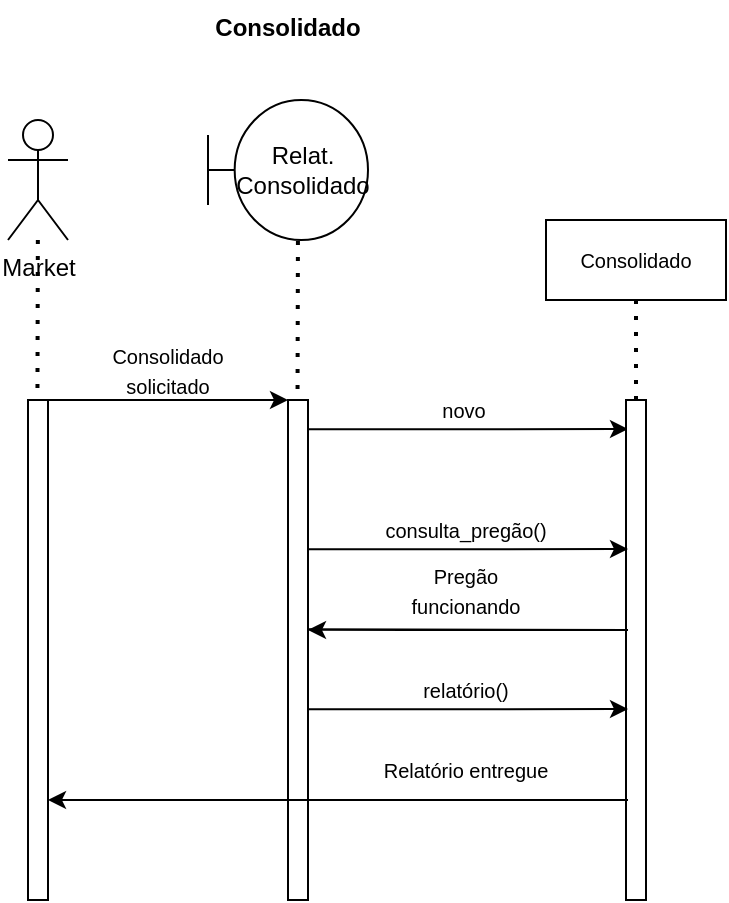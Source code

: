 <mxfile version="18.0.6" type="device"><diagram id="MeicQ4PuCm7g1kjI0oHm" name="Página-1"><mxGraphModel dx="484" dy="597" grid="1" gridSize="10" guides="1" tooltips="1" connect="1" arrows="1" fold="1" page="1" pageScale="1" pageWidth="827" pageHeight="1169" math="0" shadow="0"><root><mxCell id="0"/><mxCell id="1" parent="0"/><mxCell id="1lOiSd0VeO_-Gh1iJcAM-22" value="Market" style="shape=umlActor;verticalLabelPosition=bottom;verticalAlign=top;html=1;outlineConnect=0;" vertex="1" parent="1"><mxGeometry x="110" y="750" width="30" height="60" as="geometry"/></mxCell><mxCell id="1lOiSd0VeO_-Gh1iJcAM-23" value="" style="html=1;points=[];perimeter=orthogonalPerimeter;" vertex="1" parent="1"><mxGeometry x="120" y="890" width="10" height="250" as="geometry"/></mxCell><mxCell id="1lOiSd0VeO_-Gh1iJcAM-24" value="" style="endArrow=none;dashed=1;html=1;dashPattern=1 3;strokeWidth=2;rounded=0;entryX=0.472;entryY=-0.002;entryDx=0;entryDy=0;entryPerimeter=0;" edge="1" parent="1" source="1lOiSd0VeO_-Gh1iJcAM-22" target="1lOiSd0VeO_-Gh1iJcAM-23"><mxGeometry width="50" height="50" relative="1" as="geometry"><mxPoint x="350" y="1050" as="sourcePoint"/><mxPoint x="125" y="880" as="targetPoint"/></mxGeometry></mxCell><mxCell id="1lOiSd0VeO_-Gh1iJcAM-25" value="" style="html=1;points=[];perimeter=orthogonalPerimeter;" vertex="1" parent="1"><mxGeometry x="250" y="890" width="10" height="250" as="geometry"/></mxCell><mxCell id="1lOiSd0VeO_-Gh1iJcAM-26" value="" style="endArrow=classic;html=1;rounded=0;exitX=1;exitY=0.04;exitDx=0;exitDy=0;exitPerimeter=0;entryX=0;entryY=0.04;entryDx=0;entryDy=0;entryPerimeter=0;" edge="1" parent="1"><mxGeometry width="50" height="50" relative="1" as="geometry"><mxPoint x="130" y="890" as="sourcePoint"/><mxPoint x="250" y="890" as="targetPoint"/><Array as="points"><mxPoint x="220" y="890"/></Array></mxGeometry></mxCell><mxCell id="1lOiSd0VeO_-Gh1iJcAM-27" value="" style="endArrow=none;dashed=1;html=1;dashPattern=1 3;strokeWidth=2;rounded=0;entryX=0.472;entryY=-0.002;entryDx=0;entryDy=0;entryPerimeter=0;" edge="1" parent="1"><mxGeometry width="50" height="50" relative="1" as="geometry"><mxPoint x="254.963" y="810.5" as="sourcePoint"/><mxPoint x="254.76" y="890" as="targetPoint"/></mxGeometry></mxCell><mxCell id="1lOiSd0VeO_-Gh1iJcAM-28" value="Relat. Consolidado" style="shape=umlBoundary;whiteSpace=wrap;html=1;" vertex="1" parent="1"><mxGeometry x="210" y="740" width="80" height="70" as="geometry"/></mxCell><mxCell id="1lOiSd0VeO_-Gh1iJcAM-29" value="&lt;span style=&quot;font-size: 10px;&quot;&gt;Consolidado solicitado&lt;/span&gt;" style="text;html=1;strokeColor=none;fillColor=none;align=center;verticalAlign=middle;whiteSpace=wrap;rounded=0;" vertex="1" parent="1"><mxGeometry x="150" y="860" width="80" height="30" as="geometry"/></mxCell><mxCell id="1lOiSd0VeO_-Gh1iJcAM-30" value="" style="endArrow=classic;html=1;rounded=0;exitX=1;exitY=0.04;exitDx=0;exitDy=0;exitPerimeter=0;entryX=0.1;entryY=0.058;entryDx=0;entryDy=0;entryPerimeter=0;" edge="1" parent="1" target="1lOiSd0VeO_-Gh1iJcAM-33"><mxGeometry width="50" height="50" relative="1" as="geometry"><mxPoint x="260" y="904.58" as="sourcePoint"/><mxPoint x="380" y="904.58" as="targetPoint"/><Array as="points"><mxPoint x="350" y="904.58"/></Array></mxGeometry></mxCell><mxCell id="1lOiSd0VeO_-Gh1iJcAM-31" value="Consolidado" style="rounded=0;whiteSpace=wrap;html=1;fontSize=10;" vertex="1" parent="1"><mxGeometry x="379" y="800" width="90" height="40" as="geometry"/></mxCell><mxCell id="1lOiSd0VeO_-Gh1iJcAM-32" value="&lt;font style=&quot;font-size: 10px;&quot;&gt;novo&lt;/font&gt;" style="text;html=1;strokeColor=none;fillColor=none;align=center;verticalAlign=middle;whiteSpace=wrap;rounded=0;" vertex="1" parent="1"><mxGeometry x="298" y="880" width="80" height="30" as="geometry"/></mxCell><mxCell id="1lOiSd0VeO_-Gh1iJcAM-33" value="" style="html=1;points=[];perimeter=orthogonalPerimeter;fontSize=10;" vertex="1" parent="1"><mxGeometry x="419" y="890" width="10" height="250" as="geometry"/></mxCell><mxCell id="1lOiSd0VeO_-Gh1iJcAM-34" value="" style="endArrow=none;dashed=1;html=1;dashPattern=1 3;strokeWidth=2;rounded=0;fontSize=10;entryX=0.5;entryY=1;entryDx=0;entryDy=0;" edge="1" parent="1" target="1lOiSd0VeO_-Gh1iJcAM-31"><mxGeometry width="50" height="50" relative="1" as="geometry"><mxPoint x="424" y="890" as="sourcePoint"/><mxPoint x="230" y="960" as="targetPoint"/></mxGeometry></mxCell><mxCell id="1lOiSd0VeO_-Gh1iJcAM-35" value="" style="endArrow=classic;html=1;rounded=0;exitX=1;exitY=0.04;exitDx=0;exitDy=0;exitPerimeter=0;entryX=0.1;entryY=0.338;entryDx=0;entryDy=0;entryPerimeter=0;" edge="1" parent="1"><mxGeometry width="50" height="50" relative="1" as="geometry"><mxPoint x="260" y="964.58" as="sourcePoint"/><mxPoint x="420" y="964.5" as="targetPoint"/><Array as="points"><mxPoint x="350" y="964.58"/></Array></mxGeometry></mxCell><mxCell id="1lOiSd0VeO_-Gh1iJcAM-36" value="&lt;font style=&quot;font-size: 10px;&quot;&gt;consulta_pregão()&lt;/font&gt;" style="text;html=1;strokeColor=none;fillColor=none;align=center;verticalAlign=middle;whiteSpace=wrap;rounded=0;" vertex="1" parent="1"><mxGeometry x="299" y="940" width="80" height="30" as="geometry"/></mxCell><mxCell id="1lOiSd0VeO_-Gh1iJcAM-37" value="" style="endArrow=classic;html=1;rounded=0;fontSize=10;entryX=1;entryY=0.8;entryDx=0;entryDy=0;entryPerimeter=0;" edge="1" parent="1" target="1lOiSd0VeO_-Gh1iJcAM-23"><mxGeometry width="50" height="50" relative="1" as="geometry"><mxPoint x="420" y="1090" as="sourcePoint"/><mxPoint x="290" y="1010" as="targetPoint"/></mxGeometry></mxCell><mxCell id="1lOiSd0VeO_-Gh1iJcAM-38" value="&lt;span style=&quot;font-size: 10px;&quot;&gt;Relatório entregue&lt;/span&gt;" style="text;html=1;strokeColor=none;fillColor=none;align=center;verticalAlign=middle;whiteSpace=wrap;rounded=0;" vertex="1" parent="1"><mxGeometry x="289" y="1060" width="100" height="30" as="geometry"/></mxCell><mxCell id="1lOiSd0VeO_-Gh1iJcAM-39" value="" style="endArrow=classic;html=1;rounded=0;exitX=1;exitY=0.04;exitDx=0;exitDy=0;exitPerimeter=0;" edge="1" parent="1"><mxGeometry width="50" height="50" relative="1" as="geometry"><mxPoint x="260" y="1004.58" as="sourcePoint"/><mxPoint x="260" y="1005" as="targetPoint"/><Array as="points"><mxPoint x="420" y="1005"/></Array></mxGeometry></mxCell><mxCell id="1lOiSd0VeO_-Gh1iJcAM-40" value="&lt;font style=&quot;font-size: 10px;&quot;&gt;Pregão funcionando&lt;/font&gt;" style="text;html=1;strokeColor=none;fillColor=none;align=center;verticalAlign=middle;whiteSpace=wrap;rounded=0;" vertex="1" parent="1"><mxGeometry x="299" y="970" width="80" height="30" as="geometry"/></mxCell><mxCell id="1lOiSd0VeO_-Gh1iJcAM-41" value="" style="endArrow=classic;html=1;rounded=0;exitX=1;exitY=0.04;exitDx=0;exitDy=0;exitPerimeter=0;entryX=0.1;entryY=0.338;entryDx=0;entryDy=0;entryPerimeter=0;" edge="1" parent="1"><mxGeometry width="50" height="50" relative="1" as="geometry"><mxPoint x="260" y="1044.58" as="sourcePoint"/><mxPoint x="420" y="1044.5" as="targetPoint"/><Array as="points"><mxPoint x="350" y="1044.58"/></Array></mxGeometry></mxCell><mxCell id="1lOiSd0VeO_-Gh1iJcAM-42" value="&lt;span style=&quot;font-size: 10px;&quot;&gt;relatório()&lt;/span&gt;" style="text;html=1;strokeColor=none;fillColor=none;align=center;verticalAlign=middle;whiteSpace=wrap;rounded=0;" vertex="1" parent="1"><mxGeometry x="299" y="1020" width="80" height="30" as="geometry"/></mxCell><mxCell id="1lOiSd0VeO_-Gh1iJcAM-43" value="Consolidado" style="text;align=center;fontStyle=1;verticalAlign=middle;spacingLeft=3;spacingRight=3;strokeColor=none;rotatable=0;points=[[0,0.5],[1,0.5]];portConstraint=eastwest;" vertex="1" parent="1"><mxGeometry x="210" y="690" width="80" height="26" as="geometry"/></mxCell></root></mxGraphModel></diagram></mxfile>